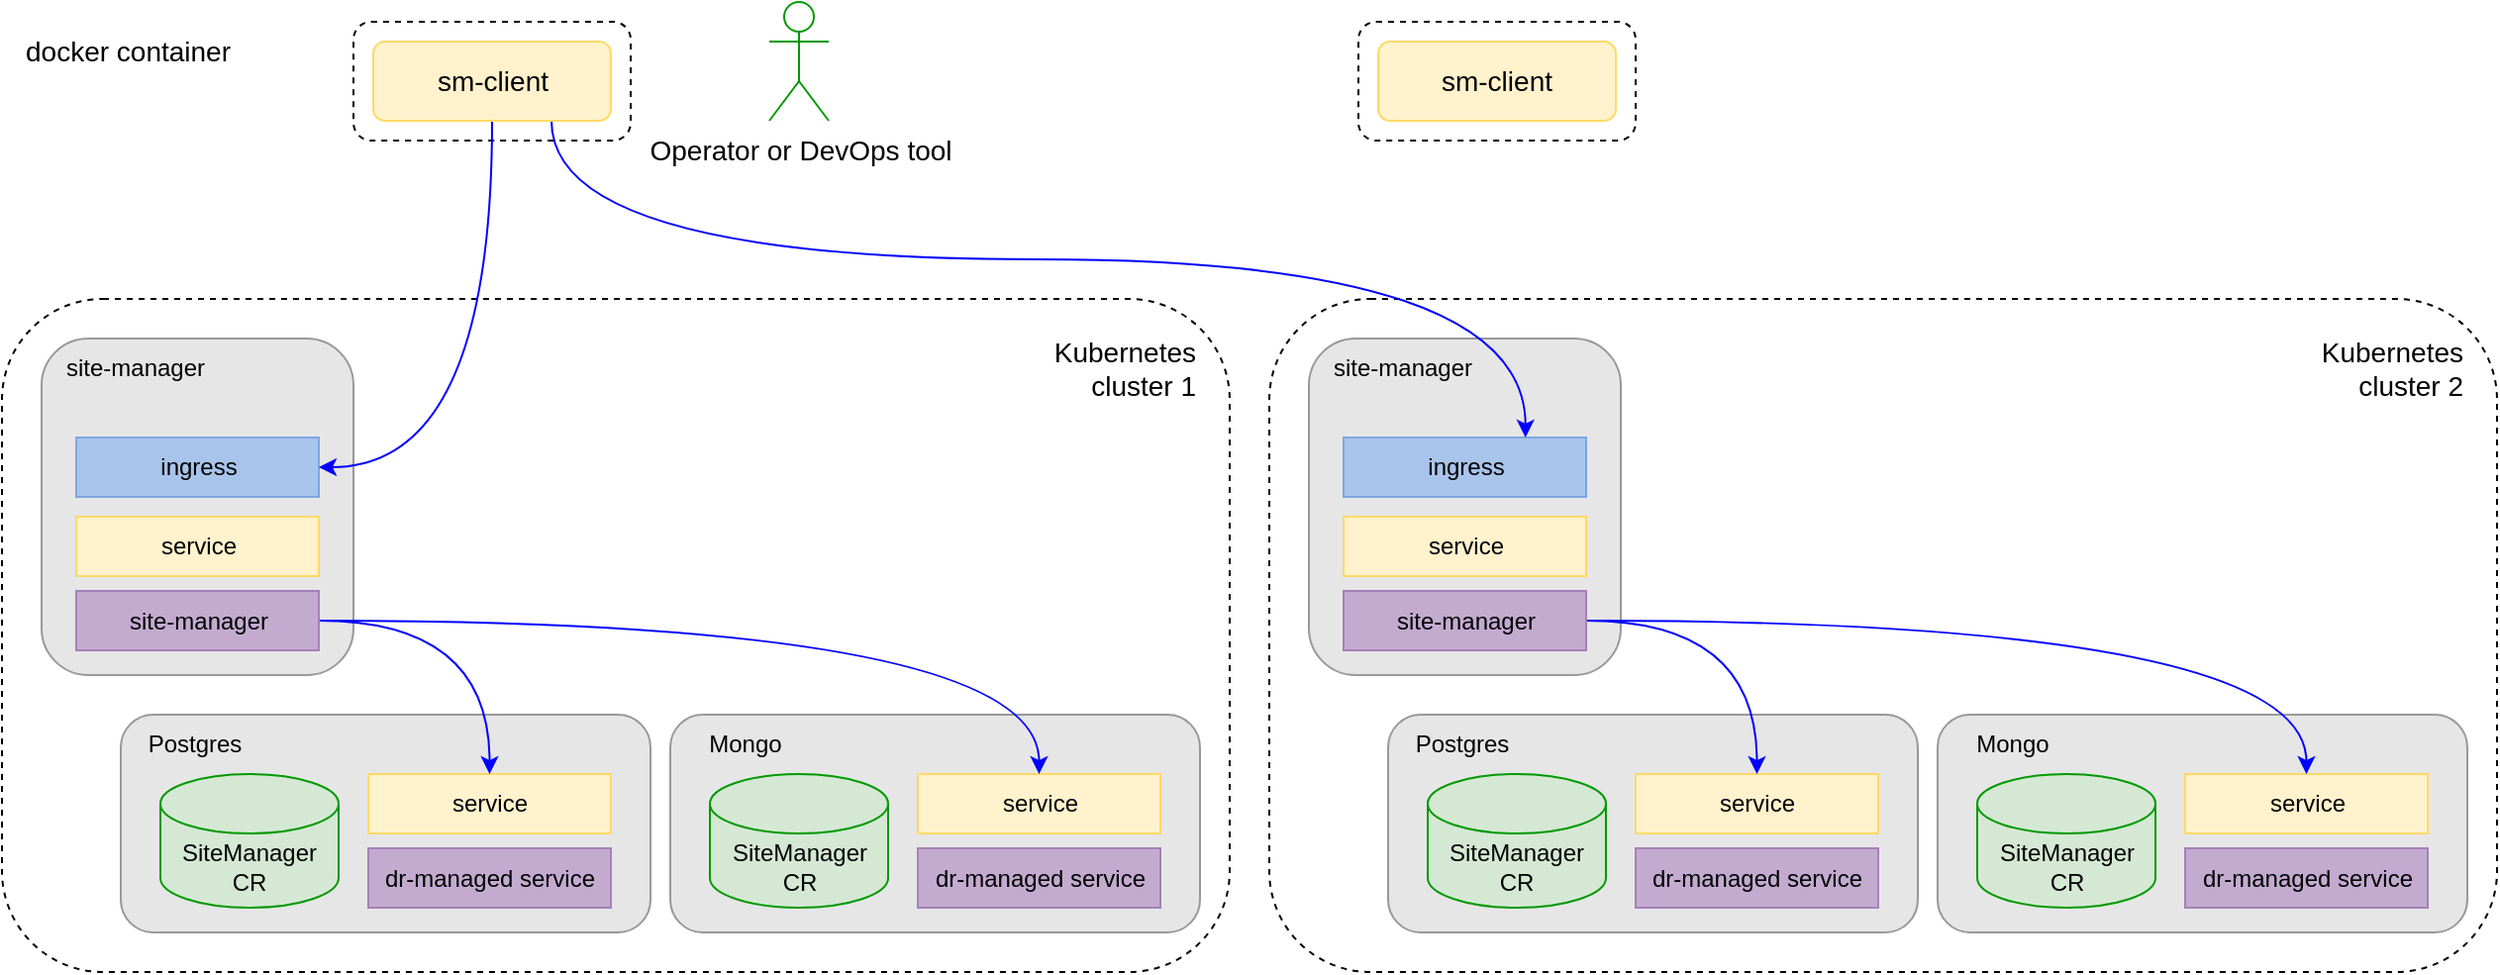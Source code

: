 <mxfile version="20.3.0" type="device"><diagram id="XSpdmrs2b6kqtuf-RH0i" name="site-manager-SM-new-arch-2"><mxGraphModel dx="1278" dy="649" grid="1" gridSize="10" guides="1" tooltips="1" connect="1" arrows="1" fold="1" page="1" pageScale="1" pageWidth="850" pageHeight="1100" math="0" shadow="0"><root><mxCell id="0"/><mxCell id="1" parent="0"/><mxCell id="45XteOduecYkhrp4cVKA-50" value="" style="rounded=1;whiteSpace=wrap;html=1;dashed=1;" vertex="1" parent="1"><mxGeometry x="217.5" y="40" width="140" height="60" as="geometry"/></mxCell><mxCell id="45XteOduecYkhrp4cVKA-1" value="" style="rounded=1;whiteSpace=wrap;html=1;dashed=1;" vertex="1" parent="1"><mxGeometry x="40" y="180" width="620" height="340" as="geometry"/></mxCell><mxCell id="45XteOduecYkhrp4cVKA-2" value="&lt;font style=&quot;font-size: 14px;&quot;&gt;Kubernetes cluster 1&lt;/font&gt;" style="text;html=1;strokeColor=none;fillColor=none;align=right;verticalAlign=middle;whiteSpace=wrap;rounded=0;" vertex="1" parent="1"><mxGeometry x="585" y="200" width="60" height="30" as="geometry"/></mxCell><mxCell id="45XteOduecYkhrp4cVKA-3" value="" style="rounded=1;whiteSpace=wrap;html=1;strokeColor=#999999;fillColor=#E6E6E6;" vertex="1" parent="1"><mxGeometry x="100" y="390" width="267.5" height="110" as="geometry"/></mxCell><mxCell id="45XteOduecYkhrp4cVKA-6" value="Postgres" style="text;html=1;strokeColor=none;fillColor=none;align=center;verticalAlign=middle;whiteSpace=wrap;rounded=0;" vertex="1" parent="1"><mxGeometry x="100" y="390" width="75" height="30" as="geometry"/></mxCell><mxCell id="45XteOduecYkhrp4cVKA-7" value="SiteManager CR" style="shape=cylinder3;whiteSpace=wrap;html=1;boundedLbl=1;backgroundOutline=1;size=15;strokeColor=#009900;fillColor=#D5E8D4;" vertex="1" parent="1"><mxGeometry x="120" y="420" width="90" height="67.5" as="geometry"/></mxCell><mxCell id="45XteOduecYkhrp4cVKA-8" value="service" style="rounded=0;whiteSpace=wrap;html=1;strokeColor=#FFD966;fillColor=#FFF2CC;" vertex="1" parent="1"><mxGeometry x="225" y="420" width="122.5" height="30" as="geometry"/></mxCell><mxCell id="45XteOduecYkhrp4cVKA-10" value="dr-managed service" style="rounded=0;whiteSpace=wrap;html=1;strokeColor=#A680B8;fillColor=#C3ABD0;" vertex="1" parent="1"><mxGeometry x="225" y="457.5" width="122.5" height="30" as="geometry"/></mxCell><mxCell id="45XteOduecYkhrp4cVKA-17" value="" style="rounded=1;whiteSpace=wrap;html=1;strokeColor=#999999;fillColor=#E6E6E6;" vertex="1" parent="1"><mxGeometry x="377.5" y="390" width="267.5" height="110" as="geometry"/></mxCell><mxCell id="45XteOduecYkhrp4cVKA-18" value="Mongo" style="text;html=1;strokeColor=none;fillColor=none;align=center;verticalAlign=middle;whiteSpace=wrap;rounded=0;" vertex="1" parent="1"><mxGeometry x="377.5" y="390" width="75" height="30" as="geometry"/></mxCell><mxCell id="45XteOduecYkhrp4cVKA-19" value="SiteManager CR" style="shape=cylinder3;whiteSpace=wrap;html=1;boundedLbl=1;backgroundOutline=1;size=15;strokeColor=#009900;fillColor=#D5E8D4;" vertex="1" parent="1"><mxGeometry x="397.5" y="420" width="90" height="67.5" as="geometry"/></mxCell><mxCell id="45XteOduecYkhrp4cVKA-20" value="service" style="rounded=0;whiteSpace=wrap;html=1;strokeColor=#FFD966;fillColor=#FFF2CC;" vertex="1" parent="1"><mxGeometry x="502.5" y="420" width="122.5" height="30" as="geometry"/></mxCell><mxCell id="45XteOduecYkhrp4cVKA-21" value="dr-managed service" style="rounded=0;whiteSpace=wrap;html=1;strokeColor=#A680B8;fillColor=#C3ABD0;" vertex="1" parent="1"><mxGeometry x="502.5" y="457.5" width="122.5" height="30" as="geometry"/></mxCell><mxCell id="45XteOduecYkhrp4cVKA-22" value="" style="rounded=1;whiteSpace=wrap;html=1;strokeColor=#999999;fillColor=#E6E6E6;" vertex="1" parent="1"><mxGeometry x="60" y="200" width="157.5" height="170" as="geometry"/></mxCell><mxCell id="45XteOduecYkhrp4cVKA-23" value="site-manager" style="text;html=1;strokeColor=none;fillColor=none;align=center;verticalAlign=middle;whiteSpace=wrap;rounded=0;" vertex="1" parent="1"><mxGeometry x="70" y="200" width="75" height="30" as="geometry"/></mxCell><mxCell id="45XteOduecYkhrp4cVKA-25" value="service" style="rounded=0;whiteSpace=wrap;html=1;strokeColor=#FFD966;fillColor=#FFF2CC;" vertex="1" parent="1"><mxGeometry x="77.5" y="290" width="122.5" height="30" as="geometry"/></mxCell><mxCell id="45XteOduecYkhrp4cVKA-28" style="edgeStyle=orthogonalEdgeStyle;rounded=0;orthogonalLoop=1;jettySize=auto;html=1;curved=1;strokeColor=#0000FF;" edge="1" parent="1" source="45XteOduecYkhrp4cVKA-26" target="45XteOduecYkhrp4cVKA-8"><mxGeometry relative="1" as="geometry"/></mxCell><mxCell id="45XteOduecYkhrp4cVKA-29" style="edgeStyle=orthogonalEdgeStyle;curved=1;rounded=0;orthogonalLoop=1;jettySize=auto;html=1;strokeColor=#0000FF;" edge="1" parent="1" source="45XteOduecYkhrp4cVKA-26" target="45XteOduecYkhrp4cVKA-20"><mxGeometry relative="1" as="geometry"/></mxCell><mxCell id="45XteOduecYkhrp4cVKA-26" value="site-manager" style="rounded=0;whiteSpace=wrap;html=1;strokeColor=#A680B8;fillColor=#C3ABD0;" vertex="1" parent="1"><mxGeometry x="77.5" y="327.5" width="122.5" height="30" as="geometry"/></mxCell><mxCell id="45XteOduecYkhrp4cVKA-27" value="ingress" style="rounded=0;whiteSpace=wrap;html=1;strokeColor=#7EA6E0;fillColor=#A9C4EB;" vertex="1" parent="1"><mxGeometry x="77.5" y="250" width="122.5" height="30" as="geometry"/></mxCell><mxCell id="45XteOduecYkhrp4cVKA-30" value="" style="rounded=1;whiteSpace=wrap;html=1;dashed=1;" vertex="1" parent="1"><mxGeometry x="680" y="180" width="620" height="340" as="geometry"/></mxCell><mxCell id="45XteOduecYkhrp4cVKA-31" value="&lt;font style=&quot;font-size: 14px;&quot;&gt;Kubernetes cluster 2&lt;/font&gt;" style="text;html=1;strokeColor=none;fillColor=none;align=right;verticalAlign=middle;whiteSpace=wrap;rounded=0;" vertex="1" parent="1"><mxGeometry x="1225" y="200" width="60" height="30" as="geometry"/></mxCell><mxCell id="45XteOduecYkhrp4cVKA-32" value="" style="rounded=1;whiteSpace=wrap;html=1;strokeColor=#999999;fillColor=#E6E6E6;" vertex="1" parent="1"><mxGeometry x="740" y="390" width="267.5" height="110" as="geometry"/></mxCell><mxCell id="45XteOduecYkhrp4cVKA-33" value="Postgres" style="text;html=1;strokeColor=none;fillColor=none;align=center;verticalAlign=middle;whiteSpace=wrap;rounded=0;" vertex="1" parent="1"><mxGeometry x="740" y="390" width="75" height="30" as="geometry"/></mxCell><mxCell id="45XteOduecYkhrp4cVKA-34" value="SiteManager CR" style="shape=cylinder3;whiteSpace=wrap;html=1;boundedLbl=1;backgroundOutline=1;size=15;strokeColor=#009900;fillColor=#D5E8D4;" vertex="1" parent="1"><mxGeometry x="760" y="420" width="90" height="67.5" as="geometry"/></mxCell><mxCell id="45XteOduecYkhrp4cVKA-35" value="service" style="rounded=0;whiteSpace=wrap;html=1;strokeColor=#FFD966;fillColor=#FFF2CC;" vertex="1" parent="1"><mxGeometry x="865" y="420" width="122.5" height="30" as="geometry"/></mxCell><mxCell id="45XteOduecYkhrp4cVKA-36" value="dr-managed service" style="rounded=0;whiteSpace=wrap;html=1;strokeColor=#A680B8;fillColor=#C3ABD0;" vertex="1" parent="1"><mxGeometry x="865" y="457.5" width="122.5" height="30" as="geometry"/></mxCell><mxCell id="45XteOduecYkhrp4cVKA-37" value="" style="rounded=1;whiteSpace=wrap;html=1;strokeColor=#999999;fillColor=#E6E6E6;" vertex="1" parent="1"><mxGeometry x="1017.5" y="390" width="267.5" height="110" as="geometry"/></mxCell><mxCell id="45XteOduecYkhrp4cVKA-38" value="Mongo" style="text;html=1;strokeColor=none;fillColor=none;align=center;verticalAlign=middle;whiteSpace=wrap;rounded=0;" vertex="1" parent="1"><mxGeometry x="1017.5" y="390" width="75" height="30" as="geometry"/></mxCell><mxCell id="45XteOduecYkhrp4cVKA-39" value="SiteManager CR" style="shape=cylinder3;whiteSpace=wrap;html=1;boundedLbl=1;backgroundOutline=1;size=15;strokeColor=#009900;fillColor=#D5E8D4;" vertex="1" parent="1"><mxGeometry x="1037.5" y="420" width="90" height="67.5" as="geometry"/></mxCell><mxCell id="45XteOduecYkhrp4cVKA-40" value="service" style="rounded=0;whiteSpace=wrap;html=1;strokeColor=#FFD966;fillColor=#FFF2CC;" vertex="1" parent="1"><mxGeometry x="1142.5" y="420" width="122.5" height="30" as="geometry"/></mxCell><mxCell id="45XteOduecYkhrp4cVKA-41" value="dr-managed service" style="rounded=0;whiteSpace=wrap;html=1;strokeColor=#A680B8;fillColor=#C3ABD0;" vertex="1" parent="1"><mxGeometry x="1142.5" y="457.5" width="122.5" height="30" as="geometry"/></mxCell><mxCell id="45XteOduecYkhrp4cVKA-42" value="" style="rounded=1;whiteSpace=wrap;html=1;strokeColor=#999999;fillColor=#E6E6E6;" vertex="1" parent="1"><mxGeometry x="700" y="200" width="157.5" height="170" as="geometry"/></mxCell><mxCell id="45XteOduecYkhrp4cVKA-43" value="site-manager" style="text;html=1;strokeColor=none;fillColor=none;align=center;verticalAlign=middle;whiteSpace=wrap;rounded=0;" vertex="1" parent="1"><mxGeometry x="710" y="200" width="75" height="30" as="geometry"/></mxCell><mxCell id="45XteOduecYkhrp4cVKA-44" value="service" style="rounded=0;whiteSpace=wrap;html=1;strokeColor=#FFD966;fillColor=#FFF2CC;" vertex="1" parent="1"><mxGeometry x="717.5" y="290" width="122.5" height="30" as="geometry"/></mxCell><mxCell id="45XteOduecYkhrp4cVKA-45" style="edgeStyle=orthogonalEdgeStyle;rounded=0;orthogonalLoop=1;jettySize=auto;html=1;curved=1;strokeColor=#0000FF;" edge="1" parent="1" source="45XteOduecYkhrp4cVKA-47" target="45XteOduecYkhrp4cVKA-35"><mxGeometry relative="1" as="geometry"/></mxCell><mxCell id="45XteOduecYkhrp4cVKA-46" style="edgeStyle=orthogonalEdgeStyle;curved=1;rounded=0;orthogonalLoop=1;jettySize=auto;html=1;strokeColor=#0000FF;" edge="1" parent="1" source="45XteOduecYkhrp4cVKA-47" target="45XteOduecYkhrp4cVKA-40"><mxGeometry relative="1" as="geometry"/></mxCell><mxCell id="45XteOduecYkhrp4cVKA-47" value="site-manager" style="rounded=0;whiteSpace=wrap;html=1;strokeColor=#A680B8;fillColor=#C3ABD0;" vertex="1" parent="1"><mxGeometry x="717.5" y="327.5" width="122.5" height="30" as="geometry"/></mxCell><mxCell id="45XteOduecYkhrp4cVKA-48" value="ingress" style="rounded=0;whiteSpace=wrap;html=1;strokeColor=#7EA6E0;fillColor=#A9C4EB;" vertex="1" parent="1"><mxGeometry x="717.5" y="250" width="122.5" height="30" as="geometry"/></mxCell><mxCell id="45XteOduecYkhrp4cVKA-53" style="edgeStyle=orthogonalEdgeStyle;curved=1;rounded=0;orthogonalLoop=1;jettySize=auto;html=1;entryX=1;entryY=0.5;entryDx=0;entryDy=0;strokeColor=#0000FF;fontSize=14;exitX=0.5;exitY=1;exitDx=0;exitDy=0;" edge="1" parent="1" source="45XteOduecYkhrp4cVKA-49" target="45XteOduecYkhrp4cVKA-27"><mxGeometry relative="1" as="geometry"/></mxCell><mxCell id="45XteOduecYkhrp4cVKA-54" style="edgeStyle=orthogonalEdgeStyle;curved=1;rounded=0;orthogonalLoop=1;jettySize=auto;html=1;entryX=0.75;entryY=0;entryDx=0;entryDy=0;strokeColor=#0000FF;fontSize=14;exitX=0.75;exitY=1;exitDx=0;exitDy=0;" edge="1" parent="1" source="45XteOduecYkhrp4cVKA-49" target="45XteOduecYkhrp4cVKA-48"><mxGeometry relative="1" as="geometry"><Array as="points"><mxPoint x="318" y="160"/><mxPoint x="809" y="160"/></Array></mxGeometry></mxCell><mxCell id="45XteOduecYkhrp4cVKA-49" value="sm-client" style="rounded=1;whiteSpace=wrap;html=1;fontSize=14;strokeColor=#FFD966;fillColor=#FFF2CC;" vertex="1" parent="1"><mxGeometry x="227.5" y="50" width="120" height="40" as="geometry"/></mxCell><mxCell id="45XteOduecYkhrp4cVKA-51" value="&lt;font style=&quot;font-size: 14px;&quot;&gt;docker container&lt;/font&gt;" style="text;html=1;strokeColor=none;fillColor=none;align=left;verticalAlign=middle;whiteSpace=wrap;rounded=0;" vertex="1" parent="1"><mxGeometry x="50" y="40" width="110" height="30" as="geometry"/></mxCell><mxCell id="45XteOduecYkhrp4cVKA-55" value="Operator or DevOps tool" style="shape=umlActor;verticalLabelPosition=bottom;verticalAlign=top;html=1;outlineConnect=0;strokeColor=#009900;fontSize=14;fillColor=none;" vertex="1" parent="1"><mxGeometry x="427.5" y="30" width="30" height="60" as="geometry"/></mxCell><mxCell id="45XteOduecYkhrp4cVKA-56" value="" style="rounded=1;whiteSpace=wrap;html=1;dashed=1;" vertex="1" parent="1"><mxGeometry x="725" y="40" width="140" height="60" as="geometry"/></mxCell><mxCell id="45XteOduecYkhrp4cVKA-57" value="sm-client" style="rounded=1;whiteSpace=wrap;html=1;fontSize=14;strokeColor=#FFD966;fillColor=#FFF2CC;" vertex="1" parent="1"><mxGeometry x="735" y="50" width="120" height="40" as="geometry"/></mxCell></root></mxGraphModel></diagram></mxfile>